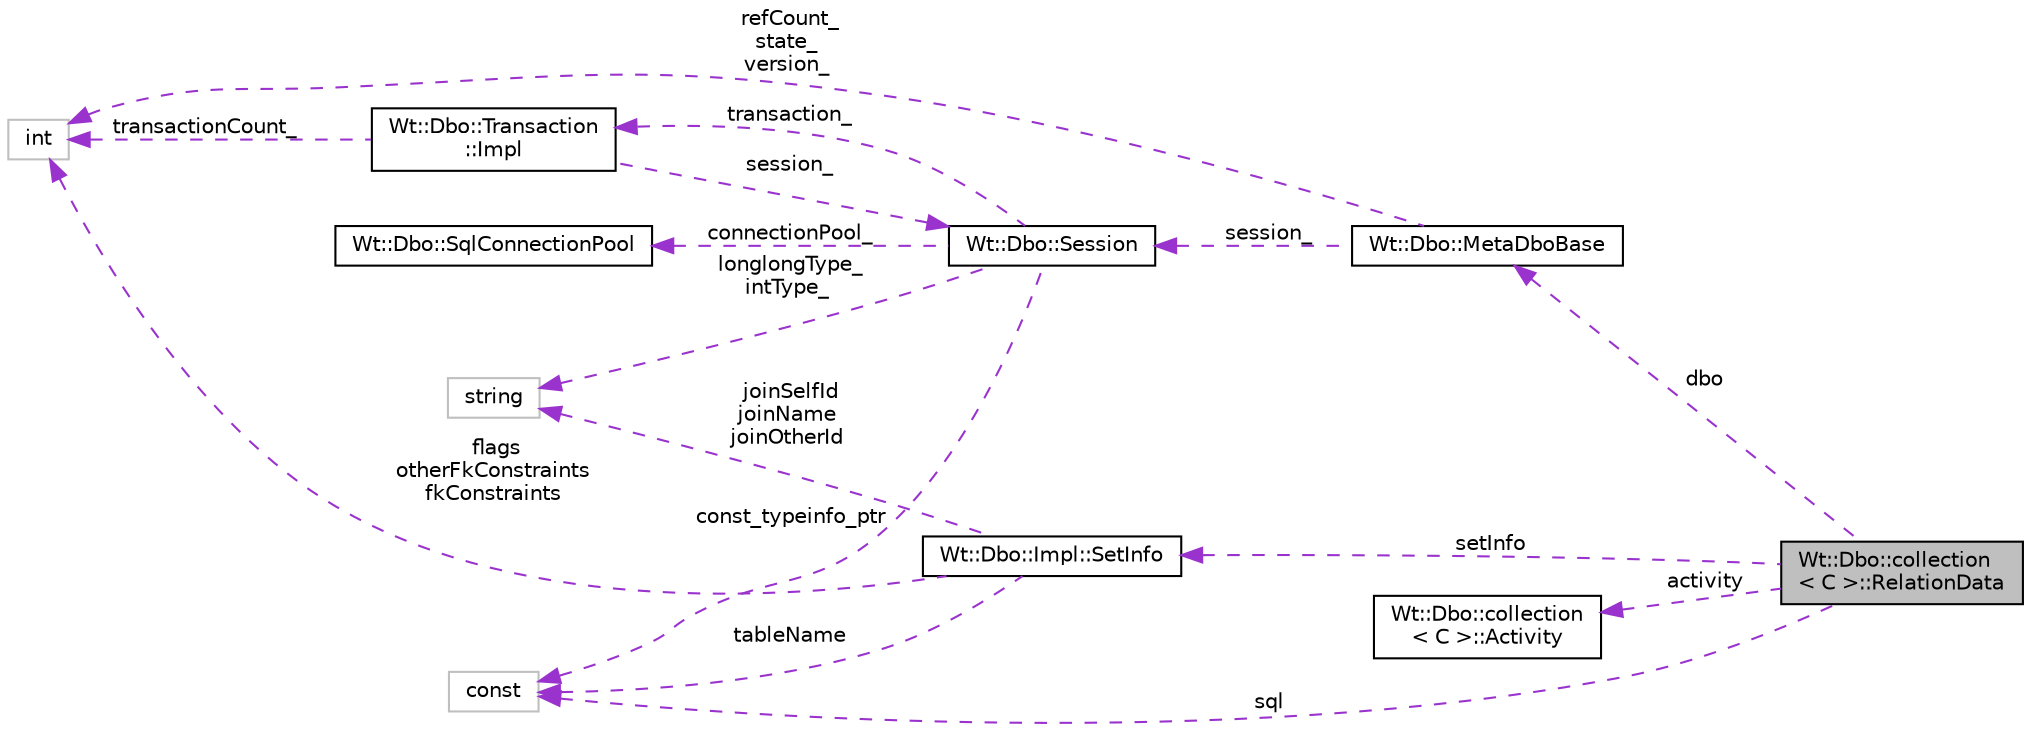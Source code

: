 digraph "Wt::Dbo::collection&lt; C &gt;::RelationData"
{
 // LATEX_PDF_SIZE
  edge [fontname="Helvetica",fontsize="10",labelfontname="Helvetica",labelfontsize="10"];
  node [fontname="Helvetica",fontsize="10",shape=record];
  rankdir="LR";
  Node1 [label="Wt::Dbo::collection\l\< C \>::RelationData",height=0.2,width=0.4,color="black", fillcolor="grey75", style="filled", fontcolor="black",tooltip=" "];
  Node2 -> Node1 [dir="back",color="darkorchid3",fontsize="10",style="dashed",label=" dbo" ];
  Node2 [label="Wt::Dbo::MetaDboBase",height=0.2,width=0.4,color="black", fillcolor="white", style="filled",URL="$classWt_1_1Dbo_1_1MetaDboBase.html",tooltip=" "];
  Node3 -> Node2 [dir="back",color="darkorchid3",fontsize="10",style="dashed",label=" refCount_\nstate_\nversion_" ];
  Node3 [label="int",height=0.2,width=0.4,color="grey75", fillcolor="white", style="filled",tooltip=" "];
  Node4 -> Node2 [dir="back",color="darkorchid3",fontsize="10",style="dashed",label=" session_" ];
  Node4 [label="Wt::Dbo::Session",height=0.2,width=0.4,color="black", fillcolor="white", style="filled",URL="$classWt_1_1Dbo_1_1Session.html",tooltip="A database session."];
  Node5 -> Node4 [dir="back",color="darkorchid3",fontsize="10",style="dashed",label=" transaction_" ];
  Node5 [label="Wt::Dbo::Transaction\l::Impl",height=0.2,width=0.4,color="black", fillcolor="white", style="filled",URL="$structWt_1_1Dbo_1_1Transaction_1_1Impl.html",tooltip=" "];
  Node3 -> Node5 [dir="back",color="darkorchid3",fontsize="10",style="dashed",label=" transactionCount_" ];
  Node4 -> Node5 [dir="back",color="darkorchid3",fontsize="10",style="dashed",label=" session_" ];
  Node6 -> Node4 [dir="back",color="darkorchid3",fontsize="10",style="dashed",label=" longlongType_\nintType_" ];
  Node6 [label="string",height=0.2,width=0.4,color="grey75", fillcolor="white", style="filled",tooltip=" "];
  Node7 -> Node4 [dir="back",color="darkorchid3",fontsize="10",style="dashed",label=" const_typeinfo_ptr" ];
  Node7 [label="const",height=0.2,width=0.4,color="grey75", fillcolor="white", style="filled",tooltip=" "];
  Node8 -> Node4 [dir="back",color="darkorchid3",fontsize="10",style="dashed",label=" connectionPool_" ];
  Node8 [label="Wt::Dbo::SqlConnectionPool",height=0.2,width=0.4,color="black", fillcolor="white", style="filled",URL="$classWt_1_1Dbo_1_1SqlConnectionPool.html",tooltip="Abstract base class for a SQL connection pool."];
  Node9 -> Node1 [dir="back",color="darkorchid3",fontsize="10",style="dashed",label=" activity" ];
  Node9 [label="Wt::Dbo::collection\l\< C \>::Activity",height=0.2,width=0.4,color="black", fillcolor="white", style="filled",URL="$structWt_1_1Dbo_1_1collection_1_1Activity.html",tooltip=" "];
  Node10 -> Node1 [dir="back",color="darkorchid3",fontsize="10",style="dashed",label=" setInfo" ];
  Node10 [label="Wt::Dbo::Impl::SetInfo",height=0.2,width=0.4,color="black", fillcolor="white", style="filled",URL="$structWt_1_1Dbo_1_1Impl_1_1SetInfo.html",tooltip=" "];
  Node3 -> Node10 [dir="back",color="darkorchid3",fontsize="10",style="dashed",label=" flags\notherFkConstraints\nfkConstraints" ];
  Node6 -> Node10 [dir="back",color="darkorchid3",fontsize="10",style="dashed",label=" joinSelfId\njoinName\njoinOtherId" ];
  Node7 -> Node10 [dir="back",color="darkorchid3",fontsize="10",style="dashed",label=" tableName" ];
  Node7 -> Node1 [dir="back",color="darkorchid3",fontsize="10",style="dashed",label=" sql" ];
}
